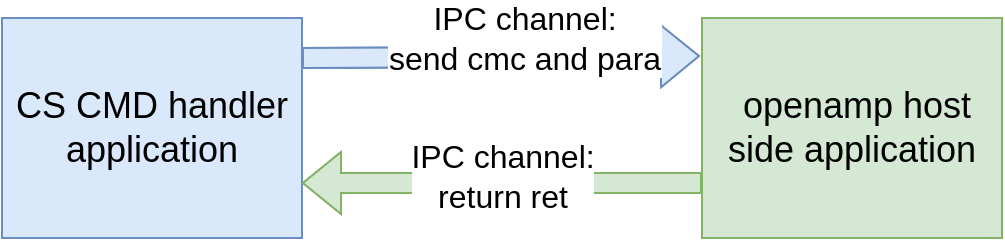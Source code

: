 <mxfile version="21.1.1" type="github">
  <diagram name="第 1 页" id="--CybKltEE2m2PLxuRyU">
    <mxGraphModel dx="1387" dy="774" grid="1" gridSize="10" guides="1" tooltips="1" connect="1" arrows="1" fold="1" page="1" pageScale="1" pageWidth="827" pageHeight="1169" math="0" shadow="0">
      <root>
        <mxCell id="0" />
        <mxCell id="1" parent="0" />
        <mxCell id="MjKTeNPsA5R9ctwxj7CJ-1" value="&lt;font style=&quot;font-size: 18px;&quot;&gt;CS CMD handler application&lt;/font&gt;" style="rounded=0;whiteSpace=wrap;html=1;fillColor=#dae8fc;strokeColor=#6c8ebf;" vertex="1" parent="1">
          <mxGeometry x="140" y="240" width="150" height="110" as="geometry" />
        </mxCell>
        <mxCell id="MjKTeNPsA5R9ctwxj7CJ-2" value="&lt;font style=&quot;font-size: 18px;&quot;&gt;&amp;nbsp;openamp host side application&lt;/font&gt;" style="rounded=0;whiteSpace=wrap;html=1;fillColor=#d5e8d4;strokeColor=#82b366;" vertex="1" parent="1">
          <mxGeometry x="490" y="240" width="150" height="110" as="geometry" />
        </mxCell>
        <mxCell id="MjKTeNPsA5R9ctwxj7CJ-4" value="" style="shape=flexArrow;endArrow=classic;html=1;rounded=0;entryX=-0.007;entryY=0.173;entryDx=0;entryDy=0;entryPerimeter=0;fillColor=#dae8fc;strokeColor=#6c8ebf;" edge="1" parent="1" target="MjKTeNPsA5R9ctwxj7CJ-2">
          <mxGeometry width="50" height="50" relative="1" as="geometry">
            <mxPoint x="290" y="260" as="sourcePoint" />
            <mxPoint x="390" y="260" as="targetPoint" />
          </mxGeometry>
        </mxCell>
        <mxCell id="MjKTeNPsA5R9ctwxj7CJ-7" value="&lt;font style=&quot;font-size: 16px; background-color: rgb(255, 255, 255);&quot;&gt;IPC channel: &lt;br&gt;send cmc and para&lt;/font&gt;" style="edgeLabel;html=1;align=center;verticalAlign=middle;resizable=0;points=[];fillColor=#49FF42;" vertex="1" connectable="0" parent="MjKTeNPsA5R9ctwxj7CJ-4">
          <mxGeometry x="-0.372" y="8" relative="1" as="geometry">
            <mxPoint x="48" y="-2" as="offset" />
          </mxGeometry>
        </mxCell>
        <mxCell id="MjKTeNPsA5R9ctwxj7CJ-5" value="" style="shape=flexArrow;endArrow=classic;html=1;rounded=0;exitX=0;exitY=0.75;exitDx=0;exitDy=0;entryX=1;entryY=0.75;entryDx=0;entryDy=0;fillColor=#d5e8d4;strokeColor=#82b366;" edge="1" parent="1" source="MjKTeNPsA5R9ctwxj7CJ-2" target="MjKTeNPsA5R9ctwxj7CJ-1">
          <mxGeometry width="50" height="50" relative="1" as="geometry">
            <mxPoint x="450" y="320" as="sourcePoint" />
            <mxPoint x="290" y="320" as="targetPoint" />
          </mxGeometry>
        </mxCell>
        <mxCell id="MjKTeNPsA5R9ctwxj7CJ-8" value="&lt;font style=&quot;font-size: 16px; background-color: rgb(255, 255, 255);&quot;&gt;IPC channel: &lt;br&gt;return ret&lt;/font&gt;" style="edgeLabel;html=1;align=center;verticalAlign=middle;resizable=0;points=[];" vertex="1" connectable="0" parent="MjKTeNPsA5R9ctwxj7CJ-5">
          <mxGeometry x="0.482" y="-4" relative="1" as="geometry">
            <mxPoint x="48" as="offset" />
          </mxGeometry>
        </mxCell>
        <mxCell id="MjKTeNPsA5R9ctwxj7CJ-9" value="&lt;font style=&quot;font-size: 18px;&quot;&gt;CS CMD handler application&lt;/font&gt;" style="rounded=0;whiteSpace=wrap;html=1;fillColor=#dae8fc;strokeColor=#6c8ebf;" vertex="1" parent="1">
          <mxGeometry x="140" y="240" width="150" height="110" as="geometry" />
        </mxCell>
        <mxCell id="MjKTeNPsA5R9ctwxj7CJ-10" value="&lt;font style=&quot;font-size: 18px;&quot;&gt;&amp;nbsp;openamp host side application&lt;/font&gt;" style="rounded=0;whiteSpace=wrap;html=1;fillColor=#d5e8d4;strokeColor=#82b366;" vertex="1" parent="1">
          <mxGeometry x="490" y="240" width="150" height="110" as="geometry" />
        </mxCell>
        <mxCell id="MjKTeNPsA5R9ctwxj7CJ-11" value="" style="shape=flexArrow;endArrow=classic;html=1;rounded=0;entryX=-0.007;entryY=0.173;entryDx=0;entryDy=0;entryPerimeter=0;fillColor=#dae8fc;strokeColor=#6c8ebf;" edge="1" parent="1" target="MjKTeNPsA5R9ctwxj7CJ-10">
          <mxGeometry width="50" height="50" relative="1" as="geometry">
            <mxPoint x="290" y="260" as="sourcePoint" />
            <mxPoint x="390" y="260" as="targetPoint" />
          </mxGeometry>
        </mxCell>
        <mxCell id="MjKTeNPsA5R9ctwxj7CJ-12" value="&lt;font style=&quot;font-size: 16px; background-color: rgb(255, 255, 255);&quot;&gt;IPC channel: &lt;br&gt;send cmc and para&lt;/font&gt;" style="edgeLabel;html=1;align=center;verticalAlign=middle;resizable=0;points=[];fillColor=#49FF42;" vertex="1" connectable="0" parent="MjKTeNPsA5R9ctwxj7CJ-11">
          <mxGeometry x="-0.372" y="8" relative="1" as="geometry">
            <mxPoint x="48" y="-2" as="offset" />
          </mxGeometry>
        </mxCell>
        <mxCell id="MjKTeNPsA5R9ctwxj7CJ-13" value="" style="shape=flexArrow;endArrow=classic;html=1;rounded=0;exitX=0;exitY=0.75;exitDx=0;exitDy=0;entryX=1;entryY=0.75;entryDx=0;entryDy=0;fillColor=#d5e8d4;strokeColor=#82b366;" edge="1" parent="1" source="MjKTeNPsA5R9ctwxj7CJ-10" target="MjKTeNPsA5R9ctwxj7CJ-9">
          <mxGeometry width="50" height="50" relative="1" as="geometry">
            <mxPoint x="450" y="320" as="sourcePoint" />
            <mxPoint x="290" y="320" as="targetPoint" />
          </mxGeometry>
        </mxCell>
        <mxCell id="MjKTeNPsA5R9ctwxj7CJ-14" value="&lt;font style=&quot;font-size: 16px; background-color: rgb(255, 255, 255);&quot;&gt;IPC channel: &lt;br&gt;return ret&lt;/font&gt;" style="edgeLabel;html=1;align=center;verticalAlign=middle;resizable=0;points=[];" vertex="1" connectable="0" parent="MjKTeNPsA5R9ctwxj7CJ-13">
          <mxGeometry x="0.482" y="-4" relative="1" as="geometry">
            <mxPoint x="48" as="offset" />
          </mxGeometry>
        </mxCell>
      </root>
    </mxGraphModel>
  </diagram>
</mxfile>
